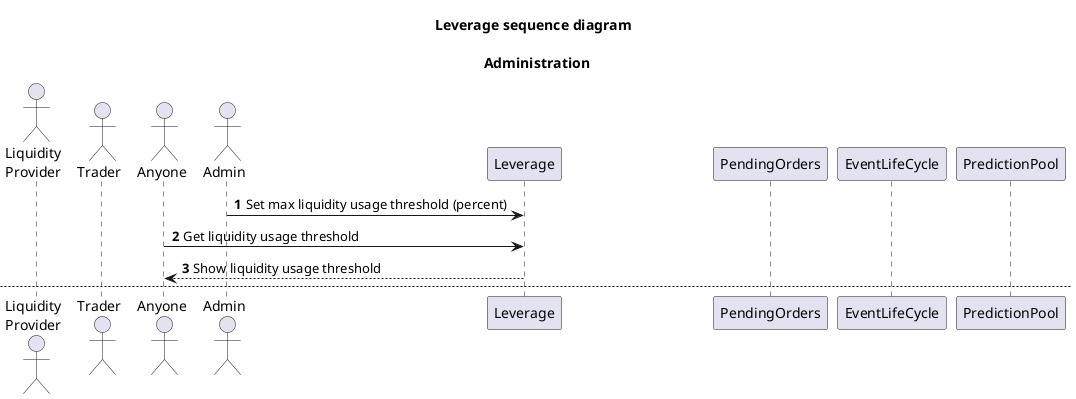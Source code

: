 @startuml
'https://plantuml.com/sequence-diagram

title Leverage sequence diagram \n\n Administration

autonumber

actor "Liquidity\nProvider" as provider
actor Trader as trader
actor Anyone as any
actor Admin as admin
participant Leverage as lc
participant PendingOrders as poc
participant EventLifeCycle as elc
participant PredictionPool as pp

admin -> lc: Set max liquidity usage threshold (percent)
any -> lc: Get liquidity usage threshold
lc --> any: Show liquidity usage threshold

newpage Add Liquidity

provider -> lc: Put liquidity (amount)
lc --> provider: Liquidity tokens
any -> lc: Get liquidity amount by address
lc --> any: Show liquidity amount
provider -> lc: Withdraw liquidity (amount)
lc -> lc: Check available and\n free(not used in orders) liquidity
lc --> provider: return liquidity
any -> lc: Get free liquidity
lc --> any: Show free liquidity


newpage Execute leveraged order
group Create leveraged order
trader -> lc: Create leveraged order (amount, max loss percent, eventId)
lc -> lc: Check if liquidity is enough\nfor the max possible order amount
lc -> lc: Check max order keeps\n5% liquidity free threshold
lc -> lc: Create leverage record\n(user, leverage, orderId)
lc -> poc: Create Order (amount)
   group leverage response
       alt unsuccessful case
           lc --> trader: Error <reason>
       end
   end
end

any -> lc: Get leverage record ids by account
lc -->: Show leverage record ids array for an account
any -> lc: Get leverage record details by leverage record id
lc -->: Show leverage record details
@enduml